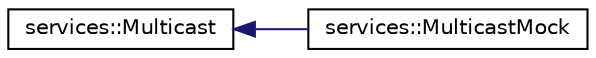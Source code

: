 digraph "Graphical Class Hierarchy"
{
 // INTERACTIVE_SVG=YES
  edge [fontname="Helvetica",fontsize="10",labelfontname="Helvetica",labelfontsize="10"];
  node [fontname="Helvetica",fontsize="10",shape=record];
  rankdir="LR";
  Node0 [label="services::Multicast",height=0.2,width=0.4,color="black", fillcolor="white", style="filled",URL="$d9/d08/classservices_1_1_multicast.html"];
  Node0 -> Node1 [dir="back",color="midnightblue",fontsize="10",style="solid",fontname="Helvetica"];
  Node1 [label="services::MulticastMock",height=0.2,width=0.4,color="black", fillcolor="white", style="filled",URL="$da/dd0/classservices_1_1_multicast_mock.html"];
}
